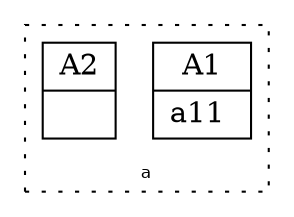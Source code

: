 digraph Sm {fontname="Helvetica";fontsize = 8;rankdir = BT;node [shape=record,width=0,height=0,concentrate=true];

subgraph cluster_A {style=dotted;label="a";
A1 [label = "{A1|a11 \l}"]

A2 [label = "{A2|}"]
}
}